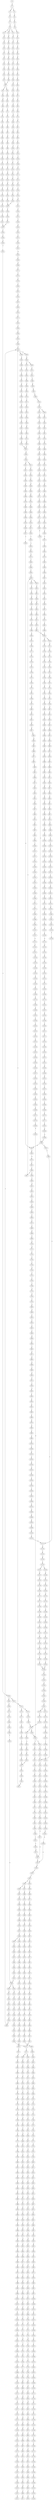 strict digraph  {
	S0 -> S1 [ label = C ];
	S1 -> S2 [ label = C ];
	S1 -> S3 [ label = A ];
	S2 -> S4 [ label = C ];
	S3 -> S5 [ label = C ];
	S4 -> S6 [ label = T ];
	S5 -> S7 [ label = T ];
	S6 -> S8 [ label = T ];
	S7 -> S9 [ label = T ];
	S8 -> S10 [ label = C ];
	S9 -> S11 [ label = C ];
	S9 -> S12 [ label = G ];
	S9 -> S13 [ label = T ];
	S10 -> S14 [ label = A ];
	S11 -> S15 [ label = A ];
	S12 -> S16 [ label = A ];
	S13 -> S17 [ label = A ];
	S14 -> S18 [ label = G ];
	S15 -> S19 [ label = G ];
	S16 -> S20 [ label = G ];
	S17 -> S21 [ label = G ];
	S18 -> S22 [ label = A ];
	S19 -> S23 [ label = C ];
	S20 -> S24 [ label = C ];
	S21 -> S25 [ label = C ];
	S22 -> S26 [ label = G ];
	S23 -> S27 [ label = C ];
	S24 -> S28 [ label = C ];
	S25 -> S29 [ label = C ];
	S26 -> S30 [ label = G ];
	S27 -> S31 [ label = G ];
	S28 -> S32 [ label = G ];
	S29 -> S33 [ label = G ];
	S30 -> S34 [ label = T ];
	S31 -> S35 [ label = C ];
	S32 -> S36 [ label = C ];
	S33 -> S37 [ label = T ];
	S34 -> S38 [ label = C ];
	S35 -> S39 [ label = C ];
	S36 -> S40 [ label = C ];
	S37 -> S41 [ label = C ];
	S38 -> S42 [ label = C ];
	S39 -> S43 [ label = C ];
	S40 -> S44 [ label = C ];
	S41 -> S45 [ label = C ];
	S42 -> S46 [ label = C ];
	S43 -> S47 [ label = C ];
	S44 -> S48 [ label = C ];
	S45 -> S49 [ label = C ];
	S46 -> S50 [ label = T ];
	S47 -> S51 [ label = T ];
	S48 -> S51 [ label = T ];
	S49 -> S52 [ label = A ];
	S50 -> S53 [ label = T ];
	S51 -> S54 [ label = T ];
	S51 -> S55 [ label = C ];
	S52 -> S56 [ label = C ];
	S53 -> S57 [ label = C ];
	S54 -> S58 [ label = C ];
	S55 -> S59 [ label = C ];
	S56 -> S60 [ label = C ];
	S57 -> S61 [ label = T ];
	S58 -> S62 [ label = A ];
	S59 -> S63 [ label = A ];
	S60 -> S64 [ label = A ];
	S61 -> S65 [ label = C ];
	S62 -> S66 [ label = C ];
	S63 -> S67 [ label = C ];
	S64 -> S68 [ label = C ];
	S65 -> S69 [ label = G ];
	S66 -> S70 [ label = G ];
	S67 -> S71 [ label = C ];
	S68 -> S72 [ label = C ];
	S69 -> S73 [ label = T ];
	S70 -> S74 [ label = C ];
	S71 -> S75 [ label = C ];
	S72 -> S76 [ label = G ];
	S73 -> S77 [ label = A ];
	S74 -> S78 [ label = T ];
	S75 -> S79 [ label = G ];
	S76 -> S80 [ label = A ];
	S77 -> S81 [ label = C ];
	S78 -> S82 [ label = C ];
	S79 -> S83 [ label = C ];
	S80 -> S84 [ label = T ];
	S81 -> S85 [ label = G ];
	S82 -> S86 [ label = C ];
	S83 -> S87 [ label = C ];
	S84 -> S88 [ label = C ];
	S85 -> S89 [ label = G ];
	S86 -> S90 [ label = G ];
	S87 -> S91 [ label = G ];
	S88 -> S92 [ label = G ];
	S89 -> S93 [ label = C ];
	S90 -> S94 [ label = G ];
	S91 -> S95 [ label = G ];
	S92 -> S96 [ label = G ];
	S93 -> S97 [ label = T ];
	S94 -> S98 [ label = T ];
	S95 -> S99 [ label = T ];
	S96 -> S100 [ label = T ];
	S97 -> S101 [ label = A ];
	S98 -> S102 [ label = T ];
	S99 -> S103 [ label = C ];
	S100 -> S104 [ label = T ];
	S101 -> S105 [ label = C ];
	S102 -> S106 [ label = G ];
	S103 -> S107 [ label = C ];
	S104 -> S108 [ label = C ];
	S105 -> S109 [ label = T ];
	S106 -> S110 [ label = C ];
	S107 -> S111 [ label = C ];
	S108 -> S112 [ label = C ];
	S109 -> S113 [ label = G ];
	S110 -> S114 [ label = A ];
	S111 -> S115 [ label = A ];
	S112 -> S116 [ label = A ];
	S113 -> S117 [ label = G ];
	S114 -> S118 [ label = C ];
	S115 -> S119 [ label = G ];
	S116 -> S120 [ label = G ];
	S117 -> S121 [ label = T ];
	S118 -> S122 [ label = T ];
	S119 -> S123 [ label = T ];
	S120 -> S124 [ label = T ];
	S121 -> S125 [ label = G ];
	S122 -> S126 [ label = G ];
	S123 -> S127 [ label = G ];
	S124 -> S128 [ label = G ];
	S125 -> S129 [ label = C ];
	S126 -> S130 [ label = G ];
	S127 -> S131 [ label = G ];
	S128 -> S132 [ label = G ];
	S129 -> S133 [ label = T ];
	S130 -> S134 [ label = T ];
	S131 -> S135 [ label = T ];
	S132 -> S136 [ label = T ];
	S133 -> S137 [ label = A ];
	S134 -> S138 [ label = C ];
	S135 -> S139 [ label = C ];
	S136 -> S140 [ label = C ];
	S137 -> S141 [ label = C ];
	S138 -> S142 [ label = G ];
	S139 -> S143 [ label = G ];
	S140 -> S143 [ label = G ];
	S141 -> S144 [ label = T ];
	S142 -> S145 [ label = T ];
	S143 -> S146 [ label = T ];
	S144 -> S147 [ label = G ];
	S145 -> S148 [ label = C ];
	S146 -> S149 [ label = C ];
	S147 -> S150 [ label = T ];
	S148 -> S151 [ label = C ];
	S149 -> S152 [ label = C ];
	S150 -> S153 [ label = A ];
	S151 -> S154 [ label = G ];
	S152 -> S154 [ label = G ];
	S153 -> S155 [ label = A ];
	S154 -> S156 [ label = T ];
	S155 -> S157 [ label = C ];
	S156 -> S158 [ label = C ];
	S157 -> S159 [ label = A ];
	S158 -> S160 [ label = A ];
	S159 -> S161 [ label = C ];
	S160 -> S162 [ label = C ];
	S161 -> S163 [ label = A ];
	S162 -> S164 [ label = C ];
	S163 -> S165 [ label = C ];
	S164 -> S166 [ label = C ];
	S164 -> S167 [ label = G ];
	S165 -> S168 [ label = G ];
	S166 -> S169 [ label = T ];
	S167 -> S170 [ label = A ];
	S168 -> S171 [ label = C ];
	S169 -> S172 [ label = G ];
	S170 -> S173 [ label = A ];
	S170 -> S174 [ label = G ];
	S171 -> S175 [ label = T ];
	S172 -> S176 [ label = T ];
	S173 -> S177 [ label = T ];
	S174 -> S178 [ label = T ];
	S175 -> S179 [ label = C ];
	S176 -> S180 [ label = C ];
	S177 -> S181 [ label = C ];
	S178 -> S182 [ label = C ];
	S179 -> S183 [ label = C ];
	S180 -> S184 [ label = C ];
	S181 -> S185 [ label = C ];
	S182 -> S186 [ label = C ];
	S183 -> S187 [ label = T ];
	S184 -> S188 [ label = T ];
	S185 -> S189 [ label = T ];
	S186 -> S190 [ label = A ];
	S186 -> S191 [ label = T ];
	S187 -> S192 [ label = A ];
	S188 -> S193 [ label = T ];
	S189 -> S194 [ label = C ];
	S190 -> S195 [ label = G ];
	S191 -> S196 [ label = C ];
	S192 -> S197 [ label = G ];
	S193 -> S198 [ label = G ];
	S194 -> S199 [ label = G ];
	S195 -> S200 [ label = T ];
	S195 -> S201 [ label = C ];
	S196 -> S202 [ label = G ];
	S197 -> S203 [ label = A ];
	S198 -> S204 [ label = A ];
	S198 -> S205 [ label = T ];
	S199 -> S206 [ label = A ];
	S200 -> S207 [ label = A ];
	S201 -> S208 [ label = T ];
	S202 -> S209 [ label = A ];
	S203 -> S210 [ label = A ];
	S204 -> S211 [ label = A ];
	S205 -> S212 [ label = A ];
	S206 -> S213 [ label = A ];
	S207 -> S214 [ label = G ];
	S208 -> S215 [ label = T ];
	S209 -> S216 [ label = A ];
	S210 -> S217 [ label = C ];
	S211 -> S218 [ label = C ];
	S212 -> S219 [ label = G ];
	S213 -> S220 [ label = C ];
	S214 -> S221 [ label = G ];
	S215 -> S222 [ label = C ];
	S216 -> S223 [ label = C ];
	S217 -> S224 [ label = T ];
	S218 -> S225 [ label = T ];
	S219 -> S226 [ label = G ];
	S220 -> S227 [ label = T ];
	S221 -> S228 [ label = G ];
	S222 -> S229 [ label = A ];
	S223 -> S227 [ label = T ];
	S224 -> S230 [ label = T ];
	S225 -> S231 [ label = T ];
	S226 -> S232 [ label = A ];
	S227 -> S233 [ label = T ];
	S228 -> S234 [ label = T ];
	S229 -> S235 [ label = C ];
	S230 -> S236 [ label = C ];
	S231 -> S237 [ label = C ];
	S232 -> S238 [ label = G ];
	S233 -> S239 [ label = C ];
	S234 -> S240 [ label = C ];
	S235 -> S241 [ label = G ];
	S236 -> S242 [ label = A ];
	S237 -> S243 [ label = A ];
	S238 -> S244 [ label = A ];
	S239 -> S245 [ label = A ];
	S240 -> S246 [ label = A ];
	S241 -> S247 [ label = C ];
	S242 -> S248 [ label = A ];
	S243 -> S249 [ label = A ];
	S244 -> S250 [ label = G ];
	S245 -> S251 [ label = A ];
	S246 -> S252 [ label = C ];
	S247 -> S253 [ label = C ];
	S248 -> S254 [ label = C ];
	S249 -> S254 [ label = C ];
	S250 -> S255 [ label = G ];
	S251 -> S254 [ label = C ];
	S252 -> S256 [ label = T ];
	S253 -> S257 [ label = C ];
	S254 -> S258 [ label = C ];
	S254 -> S259 [ label = T ];
	S255 -> S260 [ label = T ];
	S256 -> S261 [ label = C ];
	S257 -> S262 [ label = T ];
	S258 -> S263 [ label = G ];
	S259 -> S264 [ label = G ];
	S260 -> S265 [ label = C ];
	S261 -> S266 [ label = G ];
	S262 -> S267 [ label = T ];
	S263 -> S268 [ label = G ];
	S264 -> S269 [ label = G ];
	S264 -> S270 [ label = C ];
	S265 -> S271 [ label = C ];
	S266 -> S272 [ label = C ];
	S267 -> S273 [ label = C ];
	S268 -> S274 [ label = C ];
	S269 -> S275 [ label = C ];
	S270 -> S276 [ label = C ];
	S271 -> S277 [ label = C ];
	S272 -> S278 [ label = T ];
	S273 -> S279 [ label = A ];
	S274 -> S280 [ label = C ];
	S275 -> S281 [ label = C ];
	S276 -> S282 [ label = C ];
	S277 -> S283 [ label = A ];
	S277 -> S284 [ label = G ];
	S278 -> S285 [ label = T ];
	S279 -> S286 [ label = T ];
	S280 -> S287 [ label = C ];
	S281 -> S288 [ label = C ];
	S282 -> S289 [ label = T ];
	S283 -> S290 [ label = G ];
	S284 -> S291 [ label = G ];
	S285 -> S292 [ label = C ];
	S286 -> S293 [ label = C ];
	S287 -> S294 [ label = A ];
	S288 -> S295 [ label = A ];
	S289 -> S296 [ label = A ];
	S290 -> S297 [ label = A ];
	S291 -> S298 [ label = A ];
	S292 -> S299 [ label = A ];
	S293 -> S300 [ label = C ];
	S294 -> S301 [ label = G ];
	S295 -> S302 [ label = G ];
	S296 -> S303 [ label = G ];
	S297 -> S304 [ label = G ];
	S298 -> S305 [ label = G ];
	S299 -> S306 [ label = T ];
	S300 -> S307 [ label = A ];
	S301 -> S308 [ label = T ];
	S302 -> S309 [ label = G ];
	S303 -> S310 [ label = G ];
	S304 -> S311 [ label = C ];
	S305 -> S312 [ label = G ];
	S306 -> S313 [ label = C ];
	S307 -> S314 [ label = G ];
	S308 -> S315 [ label = T ];
	S309 -> S316 [ label = T ];
	S310 -> S317 [ label = T ];
	S311 -> S318 [ label = C ];
	S312 -> S319 [ label = C ];
	S313 -> S320 [ label = C ];
	S314 -> S321 [ label = A ];
	S315 -> S322 [ label = G ];
	S316 -> S323 [ label = G ];
	S317 -> S324 [ label = G ];
	S318 -> S325 [ label = A ];
	S319 -> S326 [ label = G ];
	S320 -> S327 [ label = A ];
	S321 -> S328 [ label = A ];
	S322 -> S329 [ label = T ];
	S323 -> S330 [ label = C ];
	S323 -> S331 [ label = G ];
	S324 -> S332 [ label = T ];
	S325 -> S333 [ label = C ];
	S326 -> S334 [ label = T ];
	S327 -> S314 [ label = G ];
	S328 -> S335 [ label = C ];
	S329 -> S336 [ label = G ];
	S330 -> S337 [ label = G ];
	S331 -> S338 [ label = G ];
	S332 -> S339 [ label = G ];
	S333 -> S340 [ label = G ];
	S334 -> S341 [ label = G ];
	S335 -> S342 [ label = C ];
	S336 -> S343 [ label = C ];
	S337 -> S344 [ label = C ];
	S338 -> S345 [ label = C ];
	S339 -> S346 [ label = C ];
	S340 -> S347 [ label = G ];
	S341 -> S348 [ label = G ];
	S342 -> S349 [ label = A ];
	S342 -> S350 [ label = G ];
	S343 -> S351 [ label = G ];
	S344 -> S352 [ label = G ];
	S345 -> S353 [ label = T ];
	S346 -> S354 [ label = G ];
	S347 -> S355 [ label = T ];
	S348 -> S356 [ label = T ];
	S349 -> S357 [ label = G ];
	S349 -> S358 [ label = C ];
	S350 -> S359 [ label = G ];
	S351 -> S360 [ label = T ];
	S352 -> S361 [ label = T ];
	S353 -> S362 [ label = T ];
	S354 -> S363 [ label = T ];
	S355 -> S364 [ label = T ];
	S356 -> S365 [ label = A ];
	S357 -> S366 [ label = A ];
	S358 -> S367 [ label = C ];
	S359 -> S368 [ label = A ];
	S360 -> S369 [ label = C ];
	S361 -> S370 [ label = C ];
	S362 -> S371 [ label = C ];
	S363 -> S372 [ label = C ];
	S364 -> S373 [ label = A ];
	S365 -> S374 [ label = T ];
	S366 -> S375 [ label = C ];
	S367 -> S376 [ label = A ];
	S368 -> S377 [ label = C ];
	S369 -> S378 [ label = G ];
	S370 -> S379 [ label = G ];
	S371 -> S380 [ label = G ];
	S372 -> S381 [ label = G ];
	S373 -> S382 [ label = C ];
	S374 -> S383 [ label = G ];
	S375 -> S384 [ label = T ];
	S376 -> S385 [ label = C ];
	S377 -> S386 [ label = G ];
	S378 -> S387 [ label = A ];
	S379 -> S388 [ label = T ];
	S380 -> S389 [ label = A ];
	S381 -> S387 [ label = A ];
	S382 -> S390 [ label = T ];
	S383 -> S391 [ label = A ];
	S384 -> S392 [ label = C ];
	S385 -> S393 [ label = C ];
	S386 -> S394 [ label = C ];
	S387 -> S395 [ label = A ];
	S388 -> S396 [ label = G ];
	S389 -> S397 [ label = A ];
	S390 -> S398 [ label = G ];
	S391 -> S399 [ label = G ];
	S392 -> S400 [ label = C ];
	S393 -> S401 [ label = C ];
	S394 -> S402 [ label = C ];
	S395 -> S403 [ label = C ];
	S396 -> S404 [ label = C ];
	S397 -> S405 [ label = C ];
	S398 -> S406 [ label = C ];
	S399 -> S407 [ label = C ];
	S400 -> S408 [ label = C ];
	S401 -> S409 [ label = C ];
	S402 -> S410 [ label = C ];
	S403 -> S411 [ label = C ];
	S403 -> S412 [ label = A ];
	S404 -> S413 [ label = A ];
	S405 -> S414 [ label = A ];
	S406 -> S415 [ label = A ];
	S407 -> S416 [ label = G ];
	S408 -> S417 [ label = A ];
	S409 -> S418 [ label = T ];
	S410 -> S419 [ label = A ];
	S411 -> S420 [ label = T ];
	S412 -> S421 [ label = C ];
	S413 -> S422 [ label = T ];
	S414 -> S423 [ label = C ];
	S415 -> S424 [ label = G ];
	S416 -> S425 [ label = G ];
	S417 -> S426 [ label = T ];
	S418 -> S427 [ label = T ];
	S419 -> S428 [ label = T ];
	S420 -> S429 [ label = T ];
	S421 -> S430 [ label = C ];
	S422 -> S431 [ label = C ];
	S423 -> S432 [ label = G ];
	S424 -> S433 [ label = A ];
	S425 -> S434 [ label = T ];
	S426 -> S435 [ label = C ];
	S427 -> S436 [ label = C ];
	S428 -> S437 [ label = C ];
	S429 -> S438 [ label = C ];
	S430 -> S439 [ label = C ];
	S431 -> S440 [ label = C ];
	S432 -> S441 [ label = C ];
	S433 -> S442 [ label = C ];
	S434 -> S443 [ label = C ];
	S435 -> S444 [ label = T ];
	S436 -> S445 [ label = C ];
	S436 -> S446 [ label = G ];
	S437 -> S447 [ label = G ];
	S438 -> S448 [ label = G ];
	S439 -> S449 [ label = G ];
	S440 -> S450 [ label = G ];
	S441 -> S451 [ label = G ];
	S442 -> S452 [ label = G ];
	S443 -> S453 [ label = G ];
	S444 -> S454 [ label = G ];
	S445 -> S455 [ label = T ];
	S446 -> S456 [ label = A ];
	S447 -> S457 [ label = T ];
	S448 -> S458 [ label = T ];
	S449 -> S459 [ label = T ];
	S450 -> S460 [ label = C ];
	S451 -> S461 [ label = C ];
	S452 -> S462 [ label = G ];
	S453 -> S463 [ label = C ];
	S454 -> S464 [ label = C ];
	S455 -> S465 [ label = G ];
	S456 -> S466 [ label = T ];
	S457 -> S467 [ label = C ];
	S458 -> S468 [ label = A ];
	S459 -> S469 [ label = A ];
	S460 -> S470 [ label = A ];
	S461 -> S471 [ label = A ];
	S462 -> S472 [ label = A ];
	S463 -> S473 [ label = A ];
	S464 -> S474 [ label = C ];
	S465 -> S475 [ label = T ];
	S466 -> S476 [ label = C ];
	S467 -> S477 [ label = C ];
	S468 -> S478 [ label = C ];
	S469 -> S479 [ label = C ];
	S470 -> S480 [ label = C ];
	S471 -> S481 [ label = C ];
	S472 -> S482 [ label = C ];
	S473 -> S483 [ label = C ];
	S474 -> S484 [ label = A ];
	S475 -> S485 [ label = C ];
	S476 -> S486 [ label = G ];
	S477 -> S487 [ label = T ];
	S478 -> S488 [ label = T ];
	S479 -> S489 [ label = G ];
	S480 -> S490 [ label = G ];
	S481 -> S491 [ label = G ];
	S482 -> S492 [ label = A ];
	S483 -> S493 [ label = G ];
	S484 -> S494 [ label = G ];
	S485 -> S495 [ label = C ];
	S486 -> S496 [ label = T ];
	S487 -> S497 [ label = C ];
	S488 -> S498 [ label = T ];
	S489 -> S499 [ label = T ];
	S490 -> S500 [ label = T ];
	S491 -> S501 [ label = T ];
	S492 -> S502 [ label = C ];
	S493 -> S503 [ label = C ];
	S494 -> S504 [ label = T ];
	S495 -> S505 [ label = T ];
	S496 -> S506 [ label = T ];
	S497 -> S507 [ label = T ];
	S498 -> S508 [ label = C ];
	S499 -> S509 [ label = C ];
	S500 -> S510 [ label = C ];
	S501 -> S511 [ label = C ];
	S502 -> S512 [ label = A ];
	S503 -> S513 [ label = G ];
	S504 -> S514 [ label = C ];
	S505 -> S515 [ label = T ];
	S506 -> S516 [ label = T ];
	S507 -> S517 [ label = T ];
	S508 -> S518 [ label = A ];
	S509 -> S519 [ label = C ];
	S510 -> S520 [ label = G ];
	S511 -> S521 [ label = C ];
	S512 -> S522 [ label = C ];
	S513 -> S523 [ label = C ];
	S514 -> S524 [ label = G ];
	S515 -> S198 [ label = G ];
	S516 -> S525 [ label = G ];
	S517 -> S526 [ label = C ];
	S518 -> S527 [ label = A ];
	S519 -> S528 [ label = A ];
	S520 -> S529 [ label = A ];
	S521 -> S530 [ label = A ];
	S522 -> S531 [ label = C ];
	S523 -> S532 [ label = G ];
	S524 -> S533 [ label = T ];
	S525 -> S534 [ label = T ];
	S526 -> S535 [ label = T ];
	S527 -> S536 [ label = G ];
	S528 -> S537 [ label = G ];
	S529 -> S538 [ label = G ];
	S530 -> S539 [ label = G ];
	S531 -> S540 [ label = T ];
	S532 -> S541 [ label = G ];
	S533 -> S542 [ label = A ];
	S534 -> S543 [ label = A ];
	S535 -> S544 [ label = C ];
	S536 -> S545 [ label = C ];
	S537 -> S546 [ label = C ];
	S538 -> S547 [ label = C ];
	S539 -> S548 [ label = C ];
	S540 -> S549 [ label = C ];
	S541 -> S550 [ label = C ];
	S542 -> S551 [ label = A ];
	S543 -> S552 [ label = G ];
	S544 -> S553 [ label = G ];
	S545 -> S554 [ label = G ];
	S546 -> S555 [ label = G ];
	S547 -> S556 [ label = G ];
	S548 -> S557 [ label = T ];
	S548 -> S555 [ label = G ];
	S549 -> S558 [ label = T ];
	S550 -> S559 [ label = T ];
	S551 -> S560 [ label = G ];
	S552 -> S561 [ label = G ];
	S553 -> S562 [ label = G ];
	S554 -> S563 [ label = A ];
	S555 -> S564 [ label = A ];
	S556 -> S565 [ label = A ];
	S557 -> S566 [ label = T ];
	S558 -> S567 [ label = A ];
	S559 -> S568 [ label = G ];
	S560 -> S569 [ label = A ];
	S561 -> S570 [ label = A ];
	S562 -> S571 [ label = A ];
	S563 -> S572 [ label = G ];
	S564 -> S573 [ label = G ];
	S565 -> S574 [ label = G ];
	S566 -> S222 [ label = C ];
	S567 -> S575 [ label = G ];
	S568 -> S576 [ label = G ];
	S569 -> S577 [ label = C ];
	S570 -> S578 [ label = A ];
	S571 -> S579 [ label = G ];
	S572 -> S580 [ label = T ];
	S573 -> S581 [ label = T ];
	S574 -> S582 [ label = T ];
	S575 -> S583 [ label = A ];
	S576 -> S584 [ label = A ];
	S577 -> S585 [ label = G ];
	S578 -> S586 [ label = A ];
	S579 -> S587 [ label = A ];
	S580 -> S588 [ label = C ];
	S581 -> S589 [ label = C ];
	S582 -> S590 [ label = C ];
	S583 -> S591 [ label = A ];
	S584 -> S592 [ label = A ];
	S585 -> S593 [ label = G ];
	S586 -> S594 [ label = G ];
	S587 -> S595 [ label = G ];
	S588 -> S596 [ label = C ];
	S589 -> S597 [ label = C ];
	S589 -> S598 [ label = T ];
	S590 -> S599 [ label = G ];
	S591 -> S600 [ label = C ];
	S592 -> S601 [ label = T ];
	S593 -> S602 [ label = C ];
	S594 -> S603 [ label = G ];
	S595 -> S604 [ label = G ];
	S596 -> S605 [ label = C ];
	S597 -> S605 [ label = C ];
	S598 -> S606 [ label = C ];
	S599 -> S607 [ label = A ];
	S600 -> S608 [ label = G ];
	S601 -> S609 [ label = G ];
	S602 -> S610 [ label = T ];
	S603 -> S611 [ label = T ];
	S604 -> S612 [ label = T ];
	S605 -> S613 [ label = T ];
	S605 -> S614 [ label = G ];
	S606 -> S615 [ label = G ];
	S607 -> S616 [ label = A ];
	S608 -> S617 [ label = A ];
	S609 -> S618 [ label = G ];
	S610 -> S619 [ label = C ];
	S611 -> S620 [ label = C ];
	S612 -> S621 [ label = C ];
	S613 -> S622 [ label = C ];
	S614 -> S623 [ label = C ];
	S615 -> S624 [ label = T ];
	S616 -> S625 [ label = C ];
	S617 -> S626 [ label = G ];
	S618 -> S627 [ label = G ];
	S619 -> S628 [ label = T ];
	S620 -> S629 [ label = C ];
	S621 -> S271 [ label = C ];
	S622 -> S630 [ label = C ];
	S623 -> S631 [ label = C ];
	S624 -> S632 [ label = C ];
	S625 -> S633 [ label = C ];
	S626 -> S634 [ label = G ];
	S627 -> S635 [ label = G ];
	S628 -> S636 [ label = C ];
	S629 -> S637 [ label = C ];
	S630 -> S638 [ label = G ];
	S631 -> S639 [ label = T ];
	S632 -> S640 [ label = T ];
	S633 -> S641 [ label = T ];
	S634 -> S642 [ label = T ];
	S635 -> S643 [ label = T ];
	S636 -> S644 [ label = G ];
	S637 -> S645 [ label = G ];
	S638 -> S646 [ label = G ];
	S639 -> S647 [ label = G ];
	S640 -> S648 [ label = G ];
	S641 -> S649 [ label = G ];
	S642 -> S650 [ label = G ];
	S643 -> S651 [ label = C ];
	S644 -> S652 [ label = A ];
	S645 -> S653 [ label = A ];
	S646 -> S654 [ label = T ];
	S647 -> S655 [ label = T ];
	S648 -> S656 [ label = T ];
	S649 -> S657 [ label = T ];
	S650 -> S658 [ label = T ];
	S651 -> S659 [ label = C ];
	S652 -> S660 [ label = A ];
	S653 -> S661 [ label = A ];
	S654 -> S662 [ label = C ];
	S655 -> S663 [ label = C ];
	S656 -> S664 [ label = T ];
	S657 -> S665 [ label = C ];
	S658 -> S666 [ label = C ];
	S659 -> S667 [ label = G ];
	S660 -> S668 [ label = G ];
	S661 -> S669 [ label = G ];
	S662 -> S670 [ label = T ];
	S663 -> S671 [ label = G ];
	S664 -> S672 [ label = C ];
	S665 -> S673 [ label = G ];
	S666 -> S674 [ label = C ];
	S667 -> S675 [ label = C ];
	S668 -> S676 [ label = T ];
	S669 -> S677 [ label = T ];
	S670 -> S678 [ label = G ];
	S671 -> S679 [ label = C ];
	S672 -> S680 [ label = C ];
	S673 -> S681 [ label = C ];
	S674 -> S682 [ label = C ];
	S675 -> S683 [ label = C ];
	S676 -> S684 [ label = C ];
	S677 -> S685 [ label = C ];
	S678 -> S686 [ label = G ];
	S679 -> S687 [ label = G ];
	S680 -> S688 [ label = G ];
	S681 -> S689 [ label = G ];
	S682 -> S690 [ label = T ];
	S683 -> S691 [ label = G ];
	S684 -> S692 [ label = G ];
	S685 -> S693 [ label = G ];
	S686 -> S694 [ label = A ];
	S687 -> S695 [ label = C ];
	S688 -> S696 [ label = T ];
	S689 -> S695 [ label = C ];
	S690 -> S697 [ label = G ];
	S691 -> S698 [ label = G ];
	S692 -> S699 [ label = C ];
	S693 -> S700 [ label = A ];
	S694 -> S701 [ label = G ];
	S695 -> S702 [ label = G ];
	S695 -> S703 [ label = A ];
	S696 -> S704 [ label = G ];
	S697 -> S705 [ label = T ];
	S698 -> S706 [ label = A ];
	S699 -> S707 [ label = G ];
	S700 -> S708 [ label = G ];
	S701 -> S709 [ label = G ];
	S702 -> S710 [ label = A ];
	S703 -> S711 [ label = A ];
	S704 -> S712 [ label = G ];
	S705 -> S713 [ label = C ];
	S706 -> S714 [ label = A ];
	S707 -> S715 [ label = G ];
	S708 -> S716 [ label = G ];
	S709 -> S717 [ label = G ];
	S710 -> S718 [ label = G ];
	S711 -> S719 [ label = C ];
	S712 -> S720 [ label = C ];
	S713 -> S721 [ label = C ];
	S714 -> S722 [ label = C ];
	S715 -> S723 [ label = C ];
	S716 -> S724 [ label = T ];
	S717 -> S725 [ label = T ];
	S718 -> S726 [ label = C ];
	S719 -> S727 [ label = C ];
	S720 -> S728 [ label = C ];
	S721 -> S729 [ label = T ];
	S722 -> S730 [ label = T ];
	S723 -> S731 [ label = T ];
	S724 -> S732 [ label = A ];
	S725 -> S733 [ label = G ];
	S726 -> S734 [ label = A ];
	S727 -> S735 [ label = C ];
	S728 -> S736 [ label = C ];
	S729 -> S737 [ label = A ];
	S730 -> S738 [ label = G ];
	S731 -> S739 [ label = A ];
	S732 -> S740 [ label = T ];
	S733 -> S741 [ label = T ];
	S734 -> S742 [ label = G ];
	S735 -> S743 [ label = G ];
	S736 -> S744 [ label = G ];
	S737 -> S745 [ label = C ];
	S738 -> S746 [ label = C ];
	S739 -> S747 [ label = T ];
	S740 -> S748 [ label = A ];
	S741 -> S749 [ label = T ];
	S742 -> S750 [ label = T ];
	S743 -> S751 [ label = T ];
	S744 -> S752 [ label = T ];
	S745 -> S753 [ label = T ];
	S746 -> S754 [ label = A ];
	S747 -> S755 [ label = A ];
	S748 -> S756 [ label = A ];
	S749 -> S757 [ label = C ];
	S750 -> S758 [ label = G ];
	S751 -> S759 [ label = A ];
	S752 -> S760 [ label = C ];
	S753 -> S761 [ label = A ];
	S754 -> S762 [ label = A ];
	S755 -> S763 [ label = G ];
	S756 -> S764 [ label = G ];
	S757 -> S765 [ label = C ];
	S758 -> S766 [ label = C ];
	S759 -> S767 [ label = C ];
	S760 -> S768 [ label = C ];
	S761 -> S769 [ label = C ];
	S762 -> S770 [ label = C ];
	S763 -> S771 [ label = T ];
	S764 -> S772 [ label = T ];
	S765 -> S773 [ label = A ];
	S766 -> S774 [ label = A ];
	S767 -> S775 [ label = A ];
	S768 -> S776 [ label = A ];
	S769 -> S777 [ label = C ];
	S770 -> S778 [ label = C ];
	S771 -> S779 [ label = A ];
	S772 -> S780 [ label = C ];
	S773 -> S781 [ label = G ];
	S774 -> S782 [ label = A ];
	S775 -> S783 [ label = G ];
	S776 -> S784 [ label = G ];
	S777 -> S785 [ label = A ];
	S778 -> S786 [ label = A ];
	S779 -> S787 [ label = G ];
	S780 -> S788 [ label = G ];
	S781 -> S789 [ label = C ];
	S782 -> S790 [ label = C ];
	S783 -> S791 [ label = C ];
	S784 -> S792 [ label = T ];
	S785 -> S793 [ label = G ];
	S786 -> S794 [ label = G ];
	S787 -> S795 [ label = C ];
	S788 -> S796 [ label = T ];
	S789 -> S797 [ label = A ];
	S790 -> S798 [ label = A ];
	S791 -> S799 [ label = A ];
	S792 -> S800 [ label = A ];
	S793 -> S801 [ label = G ];
	S794 -> S802 [ label = A ];
	S795 -> S803 [ label = C ];
	S796 -> S804 [ label = G ];
	S797 -> S805 [ label = G ];
	S798 -> S806 [ label = G ];
	S799 -> S807 [ label = G ];
	S800 -> S808 [ label = G ];
	S801 -> S809 [ label = A ];
	S802 -> S810 [ label = A ];
	S803 -> S811 [ label = G ];
	S804 -> S812 [ label = G ];
	S805 -> S813 [ label = A ];
	S806 -> S814 [ label = C ];
	S807 -> S815 [ label = G ];
	S808 -> S816 [ label = C ];
	S809 -> S817 [ label = G ];
	S810 -> S818 [ label = C ];
	S811 -> S819 [ label = A ];
	S812 -> S820 [ label = T ];
	S813 -> S821 [ label = T ];
	S814 -> S822 [ label = T ];
	S815 -> S823 [ label = T ];
	S816 -> S824 [ label = T ];
	S817 -> S825 [ label = A ];
	S818 -> S826 [ label = A ];
	S819 -> S827 [ label = A ];
	S820 -> S828 [ label = A ];
	S821 -> S829 [ label = A ];
	S822 -> S830 [ label = A ];
	S823 -> S831 [ label = G ];
	S824 -> S832 [ label = C ];
	S825 -> S833 [ label = G ];
	S826 -> S834 [ label = G ];
	S827 -> S835 [ label = A ];
	S828 -> S836 [ label = C ];
	S829 -> S837 [ label = A ];
	S830 -> S838 [ label = C ];
	S831 -> S839 [ label = C ];
	S832 -> S840 [ label = C ];
	S833 -> S841 [ label = T ];
	S834 -> S842 [ label = C ];
	S835 -> S843 [ label = C ];
	S836 -> S844 [ label = C ];
	S837 -> S845 [ label = A ];
	S838 -> S846 [ label = G ];
	S839 -> S847 [ label = A ];
	S840 -> S848 [ label = A ];
	S841 -> S849 [ label = C ];
	S842 -> S850 [ label = C ];
	S843 -> S851 [ label = C ];
	S844 -> S852 [ label = G ];
	S845 -> S853 [ label = A ];
	S846 -> S854 [ label = A ];
	S847 -> S855 [ label = C ];
	S848 -> S856 [ label = C ];
	S849 -> S857 [ label = A ];
	S850 -> S858 [ label = G ];
	S851 -> S859 [ label = C ];
	S852 -> S860 [ label = G ];
	S853 -> S861 [ label = A ];
	S854 -> S862 [ label = G ];
	S855 -> S863 [ label = G ];
	S856 -> S864 [ label = C ];
	S857 -> S865 [ label = G ];
	S858 -> S866 [ label = T ];
	S859 -> S867 [ label = C ];
	S860 -> S868 [ label = T ];
	S861 -> S869 [ label = C ];
	S862 -> S870 [ label = A ];
	S863 -> S871 [ label = C ];
	S864 -> S872 [ label = G ];
	S865 -> S873 [ label = G ];
	S866 -> S874 [ label = C ];
	S867 -> S875 [ label = G ];
	S868 -> S876 [ label = G ];
	S869 -> S877 [ label = T ];
	S870 -> S878 [ label = A ];
	S871 -> S879 [ label = G ];
	S872 -> S880 [ label = G ];
	S873 -> S881 [ label = A ];
	S874 -> S882 [ label = C ];
	S875 -> S883 [ label = A ];
	S876 -> S884 [ label = G ];
	S877 -> S885 [ label = T ];
	S878 -> S886 [ label = C ];
	S879 -> S887 [ label = G ];
	S880 -> S888 [ label = A ];
	S881 -> S889 [ label = C ];
	S882 -> S890 [ label = T ];
	S883 -> S891 [ label = C ];
	S884 -> S892 [ label = T ];
	S885 -> S893 [ label = T ];
	S886 -> S894 [ label = T ];
	S887 -> S895 [ label = T ];
	S888 -> S896 [ label = C ];
	S889 -> S897 [ label = C ];
	S890 -> S898 [ label = C ];
	S891 -> S899 [ label = T ];
	S892 -> S900 [ label = T ];
	S893 -> S901 [ label = G ];
	S894 -> S902 [ label = G ];
	S895 -> S903 [ label = G ];
	S896 -> S904 [ label = G ];
	S897 -> S905 [ label = A ];
	S898 -> S906 [ label = T ];
	S899 -> S907 [ label = A ];
	S900 -> S908 [ label = A ];
	S901 -> S909 [ label = C ];
	S902 -> S910 [ label = G ];
	S903 -> S911 [ label = C ];
	S904 -> S912 [ label = T ];
	S905 -> S913 [ label = G ];
	S906 -> S914 [ label = G ];
	S907 -> S915 [ label = G ];
	S908 -> S916 [ label = G ];
	S909 -> S917 [ label = C ];
	S910 -> S918 [ label = C ];
	S911 -> S919 [ label = C ];
	S912 -> S920 [ label = C ];
	S913 -> S921 [ label = T ];
	S914 -> S922 [ label = T ];
	S915 -> S923 [ label = A ];
	S916 -> S924 [ label = A ];
	S917 -> S925 [ label = G ];
	S918 -> S926 [ label = G ];
	S919 -> S927 [ label = G ];
	S920 -> S928 [ label = G ];
	S921 -> S929 [ label = C ];
	S922 -> S930 [ label = C ];
	S923 -> S931 [ label = A ];
	S924 -> S932 [ label = A ];
	S925 -> S933 [ label = T ];
	S926 -> S934 [ label = C ];
	S927 -> S935 [ label = C ];
	S928 -> S936 [ label = T ];
	S929 -> S937 [ label = T ];
	S930 -> S938 [ label = G ];
	S931 -> S939 [ label = T ];
	S932 -> S940 [ label = G ];
	S933 -> S941 [ label = A ];
	S934 -> S942 [ label = A ];
	S935 -> S943 [ label = A ];
	S936 -> S944 [ label = G ];
	S937 -> S945 [ label = C ];
	S938 -> S946 [ label = T ];
	S939 -> S947 [ label = C ];
	S940 -> S948 [ label = G ];
	S941 -> S949 [ label = G ];
	S942 -> S950 [ label = G ];
	S943 -> S951 [ label = A ];
	S944 -> S952 [ label = A ];
	S945 -> S953 [ label = T ];
	S946 -> S954 [ label = G ];
	S947 -> S955 [ label = G ];
	S948 -> S956 [ label = G ];
	S949 -> S957 [ label = C ];
	S950 -> S958 [ label = C ];
	S951 -> S959 [ label = C ];
	S952 -> S960 [ label = C ];
	S953 -> S961 [ label = G ];
	S954 -> S962 [ label = G ];
	S955 -> S963 [ label = G ];
	S956 -> S964 [ label = G ];
	S957 -> S965 [ label = C ];
	S958 -> S966 [ label = G ];
	S959 -> S967 [ label = C ];
	S960 -> S968 [ label = C ];
	S961 -> S969 [ label = T ];
	S962 -> S970 [ label = T ];
	S963 -> S971 [ label = G ];
	S964 -> S972 [ label = G ];
	S965 -> S973 [ label = G ];
	S966 -> S974 [ label = G ];
	S967 -> S975 [ label = A ];
	S968 -> S976 [ label = G ];
	S969 -> S977 [ label = A ];
	S970 -> S978 [ label = A ];
	S971 -> S979 [ label = T ];
	S972 -> S980 [ label = T ];
	S973 -> S981 [ label = G ];
	S974 -> S982 [ label = G ];
	S975 -> S983 [ label = G ];
	S976 -> S984 [ label = G ];
	S979 -> S985 [ label = A ];
	S980 -> S986 [ label = C ];
	S981 -> S987 [ label = T ];
	S982 -> S988 [ label = T ];
	S983 -> S989 [ label = T ];
	S984 -> S990 [ label = T ];
	S985 -> S991 [ label = T ];
	S986 -> S992 [ label = C ];
	S987 -> S993 [ label = G ];
	S988 -> S994 [ label = G ];
	S989 -> S995 [ label = C ];
	S990 -> S996 [ label = C ];
	S991 -> S997 [ label = C ];
	S992 -> S998 [ label = G ];
	S993 -> S999 [ label = A ];
	S994 -> S1000 [ label = C ];
	S995 -> S1001 [ label = G ];
	S996 -> S1002 [ label = G ];
	S997 -> S1003 [ label = C ];
	S998 -> S1004 [ label = T ];
	S999 -> S1005 [ label = C ];
	S1000 -> S1006 [ label = C ];
	S1001 -> S1007 [ label = C ];
	S1002 -> S1008 [ label = C ];
	S1003 -> S1009 [ label = C ];
	S1004 -> S1010 [ label = C ];
	S1005 -> S1011 [ label = G ];
	S1006 -> S1012 [ label = G ];
	S1007 -> S1013 [ label = G ];
	S1008 -> S1014 [ label = G ];
	S1009 -> S1015 [ label = G ];
	S1010 -> S1016 [ label = G ];
	S1011 -> S1017 [ label = T ];
	S1012 -> S1018 [ label = C ];
	S1013 -> S1019 [ label = C ];
	S1014 -> S1020 [ label = T ];
	S1015 -> S1021 [ label = A ];
	S1016 -> S1022 [ label = G ];
	S1017 -> S1023 [ label = G ];
	S1018 -> S1024 [ label = C ];
	S1019 -> S1025 [ label = A ];
	S1020 -> S1026 [ label = A ];
	S1021 -> S1027 [ label = A ];
	S1022 -> S1028 [ label = A ];
	S1023 -> S1029 [ label = G ];
	S1024 -> S1030 [ label = G ];
	S1025 -> S1031 [ label = G ];
	S1026 -> S1032 [ label = G ];
	S1027 -> S1033 [ label = A ];
	S1028 -> S1034 [ label = A ];
	S1029 -> S1035 [ label = G ];
	S1030 -> S1036 [ label = G ];
	S1031 -> S1037 [ label = C ];
	S1032 -> S1038 [ label = C ];
	S1033 -> S1039 [ label = G ];
	S1034 -> S1040 [ label = C ];
	S1035 -> S1041 [ label = T ];
	S1036 -> S1042 [ label = T ];
	S1037 -> S1043 [ label = C ];
	S1038 -> S1044 [ label = C ];
	S1039 -> S1045 [ label = T ];
	S1040 -> S1046 [ label = T ];
	S1041 -> S1047 [ label = A ];
	S1042 -> S1048 [ label = G ];
	S1043 -> S1049 [ label = G ];
	S1044 -> S1050 [ label = G ];
	S1045 -> S1051 [ label = G ];
	S1046 -> S1052 [ label = A ];
	S1047 -> S1053 [ label = C ];
	S1048 -> S1054 [ label = G ];
	S1049 -> S1055 [ label = G ];
	S1050 -> S1056 [ label = C ];
	S1051 -> S1057 [ label = T ];
	S1052 -> S1058 [ label = C ];
	S1053 -> S1059 [ label = T ];
	S1054 -> S1060 [ label = T ];
	S1055 -> S1061 [ label = T ];
	S1056 -> S1062 [ label = T ];
	S1057 -> S1063 [ label = C ];
	S1058 -> S1064 [ label = A ];
	S1059 -> S1065 [ label = A ];
	S1060 -> S1066 [ label = G ];
	S1061 -> S1067 [ label = G ];
	S1062 -> S1068 [ label = G ];
	S1063 -> S1069 [ label = G ];
	S1064 -> S1070 [ label = A ];
	S1065 -> S1071 [ label = T ];
	S1066 -> S1072 [ label = G ];
	S1067 -> S1073 [ label = G ];
	S1068 -> S1074 [ label = G ];
	S1069 -> S1075 [ label = T ];
	S1070 -> S1076 [ label = C ];
	S1071 -> S1077 [ label = T ];
	S1072 -> S1078 [ label = A ];
	S1073 -> S1079 [ label = A ];
	S1074 -> S1080 [ label = A ];
	S1075 -> S1081 [ label = C ];
	S1076 -> S1082 [ label = G ];
	S1077 -> S1083 [ label = G ];
	S1078 -> S1084 [ label = A ];
	S1079 -> S1085 [ label = A ];
	S1080 -> S1086 [ label = A ];
	S1081 -> S1087 [ label = G ];
	S1082 -> S1088 [ label = A ];
	S1083 -> S1089 [ label = G ];
	S1084 -> S1090 [ label = C ];
	S1085 -> S1091 [ label = G ];
	S1086 -> S1092 [ label = G ];
	S1087 -> S1093 [ label = G ];
	S1088 -> S1094 [ label = A ];
	S1089 -> S1095 [ label = A ];
	S1090 -> S1096 [ label = C ];
	S1091 -> S1097 [ label = A ];
	S1092 -> S1098 [ label = A ];
	S1093 -> S1099 [ label = A ];
	S1094 -> S1100 [ label = A ];
	S1095 -> S1101 [ label = A ];
	S1096 -> S1102 [ label = T ];
	S1097 -> S1103 [ label = A ];
	S1098 -> S1104 [ label = A ];
	S1099 -> S1105 [ label = A ];
	S1100 -> S1106 [ label = A ];
	S1101 -> S1107 [ label = C ];
	S1102 -> S1108 [ label = C ];
	S1103 -> S1109 [ label = C ];
	S1104 -> S1110 [ label = C ];
	S1105 -> S1111 [ label = C ];
	S1106 -> S1112 [ label = C ];
	S1107 -> S1113 [ label = G ];
	S1108 -> S1114 [ label = G ];
	S1109 -> S1115 [ label = G ];
	S1110 -> S1115 [ label = G ];
	S1111 -> S1116 [ label = A ];
	S1112 -> S1117 [ label = A ];
	S1113 -> S1118 [ label = G ];
	S1114 -> S1119 [ label = G ];
	S1115 -> S1120 [ label = G ];
	S1116 -> S1121 [ label = G ];
	S1117 -> S1122 [ label = G ];
	S1118 -> S1123 [ label = T ];
	S1119 -> S1124 [ label = C ];
	S1120 -> S1125 [ label = C ];
	S1121 -> S1126 [ label = G ];
	S1122 -> S1127 [ label = A ];
	S1123 -> S1128 [ label = A ];
	S1124 -> S1129 [ label = A ];
	S1125 -> S1130 [ label = A ];
	S1126 -> S1131 [ label = A ];
	S1127 -> S1132 [ label = A ];
	S1128 -> S1133 [ label = C ];
	S1129 -> S1134 [ label = C ];
	S1130 -> S1135 [ label = C ];
	S1131 -> S1136 [ label = A ];
	S1132 -> S1137 [ label = G ];
	S1133 -> S1138 [ label = G ];
	S1134 -> S1139 [ label = G ];
	S1135 -> S1140 [ label = C ];
	S1135 -> S1141 [ label = T ];
	S1136 -> S1142 [ label = T ];
	S1137 -> S1143 [ label = G ];
	S1138 -> S1144 [ label = A ];
	S1139 -> S1145 [ label = C ];
	S1140 -> S1146 [ label = G ];
	S1141 -> S1147 [ label = G ];
	S1142 -> S1148 [ label = A ];
	S1143 -> S1149 [ label = G ];
	S1144 -> S1150 [ label = A ];
	S1145 -> S1151 [ label = G ];
	S1146 -> S1152 [ label = G ];
	S1147 -> S1153 [ label = G ];
	S1148 -> S1154 [ label = G ];
	S1149 -> S1155 [ label = G ];
	S1150 -> S1156 [ label = G ];
	S1151 -> S1157 [ label = C ];
	S1152 -> S1158 [ label = G ];
	S1153 -> S1159 [ label = G ];
	S1154 -> S1160 [ label = T ];
	S1155 -> S1161 [ label = T ];
	S1156 -> S1162 [ label = A ];
	S1157 -> S1163 [ label = G ];
	S1158 -> S1164 [ label = A ];
	S1159 -> S1165 [ label = A ];
	S1160 -> S1166 [ label = C ];
	S1161 -> S1167 [ label = C ];
	S1162 -> S1168 [ label = A ];
	S1163 -> S1169 [ label = C ];
	S1164 -> S1170 [ label = A ];
	S1165 -> S1171 [ label = A ];
	S1166 -> S1172 [ label = T ];
	S1167 -> S1173 [ label = T ];
	S1168 -> S1174 [ label = G ];
	S1169 -> S1175 [ label = G ];
	S1170 -> S1176 [ label = T ];
	S1171 -> S1177 [ label = C ];
	S1172 -> S1178 [ label = C ];
	S1173 -> S1179 [ label = C ];
	S1174 -> S1180 [ label = T ];
	S1175 -> S1181 [ label = T ];
	S1176 -> S1182 [ label = T ];
	S1177 -> S1183 [ label = T ];
	S1178 -> S1184 [ label = T ];
	S1179 -> S1185 [ label = T ];
	S1180 -> S1186 [ label = G ];
	S1181 -> S1187 [ label = C ];
	S1182 -> S1188 [ label = G ];
	S1183 -> S1189 [ label = G ];
	S1184 -> S1190 [ label = C ];
	S1185 -> S1191 [ label = C ];
	S1186 -> S1192 [ label = T ];
	S1187 -> S1193 [ label = G ];
	S1188 -> S1194 [ label = A ];
	S1189 -> S1195 [ label = G ];
	S1190 -> S1196 [ label = T ];
	S1191 -> S1197 [ label = G ];
	S1192 -> S1198 [ label = C ];
	S1193 -> S1199 [ label = A ];
	S1194 -> S1200 [ label = A ];
	S1195 -> S1201 [ label = A ];
	S1196 -> S1202 [ label = G ];
	S1197 -> S1203 [ label = T ];
	S1198 -> S1204 [ label = C ];
	S1199 -> S1205 [ label = C ];
	S1200 -> S1206 [ label = C ];
	S1201 -> S1207 [ label = C ];
	S1202 -> S1208 [ label = A ];
	S1203 -> S1209 [ label = G ];
	S1204 -> S1210 [ label = T ];
	S1205 -> S1211 [ label = G ];
	S1206 -> S1212 [ label = C ];
	S1207 -> S1213 [ label = C ];
	S1208 -> S1214 [ label = G ];
	S1209 -> S1215 [ label = G ];
	S1210 -> S1216 [ label = G ];
	S1211 -> S1217 [ label = C ];
	S1212 -> S1218 [ label = C ];
	S1213 -> S1219 [ label = C ];
	S1214 -> S1220 [ label = T ];
	S1215 -> S1221 [ label = T ];
	S1216 -> S1222 [ label = G ];
	S1217 -> S1223 [ label = G ];
	S1218 -> S1224 [ label = G ];
	S1219 -> S1225 [ label = G ];
	S1220 -> S1226 [ label = A ];
	S1221 -> S1227 [ label = A ];
	S1222 -> S1228 [ label = C ];
	S1223 -> S1229 [ label = C ];
	S1224 -> S1230 [ label = T ];
	S1225 -> S1231 [ label = T ];
	S1228 -> S1232 [ label = C ];
	S1229 -> S1233 [ label = C ];
	S1230 -> S1234 [ label = C ];
	S1231 -> S1235 [ label = C ];
	S1232 -> S1236 [ label = T ];
	S1233 -> S1237 [ label = T ];
	S1234 -> S1238 [ label = T ];
	S1235 -> S1239 [ label = T ];
	S1236 -> S1240 [ label = G ];
	S1237 -> S1241 [ label = C ];
	S1238 -> S1242 [ label = C ];
	S1239 -> S1243 [ label = C ];
	S1240 -> S1244 [ label = G ];
	S1241 -> S1245 [ label = G ];
	S1242 -> S1246 [ label = G ];
	S1243 -> S1246 [ label = G ];
	S1244 -> S1247 [ label = G ];
	S1245 -> S1248 [ label = G ];
	S1246 -> S1249 [ label = G ];
	S1247 -> S1250 [ label = T ];
	S1248 -> S1251 [ label = G ];
	S1249 -> S1252 [ label = C ];
	S1250 -> S1253 [ label = C ];
	S1251 -> S1254 [ label = C ];
	S1252 -> S1255 [ label = A ];
	S1253 -> S1256 [ label = C ];
	S1254 -> S1257 [ label = T ];
	S1255 -> S1258 [ label = C ];
	S1256 -> S1259 [ label = C ];
	S1257 -> S1260 [ label = C ];
	S1258 -> S1261 [ label = C ];
	S1259 -> S1262 [ label = G ];
	S1260 -> S1263 [ label = A ];
	S1261 -> S1264 [ label = G ];
	S1262 -> S1265 [ label = A ];
	S1263 -> S1266 [ label = C ];
	S1264 -> S1267 [ label = A ];
	S1265 -> S1268 [ label = G ];
	S1266 -> S1269 [ label = G ];
	S1267 -> S1270 [ label = G ];
	S1267 -> S1271 [ label = A ];
	S1268 -> S1272 [ label = T ];
	S1269 -> S1273 [ label = T ];
	S1270 -> S1274 [ label = T ];
	S1271 -> S1275 [ label = T ];
	S1272 -> S1276 [ label = C ];
	S1273 -> S1277 [ label = C ];
	S1274 -> S1278 [ label = C ];
	S1275 -> S1279 [ label = G ];
	S1276 -> S1280 [ label = C ];
	S1277 -> S1281 [ label = C ];
	S1278 -> S186 [ label = C ];
	S1279 -> S1282 [ label = T ];
	S1280 -> S1283 [ label = A ];
	S1281 -> S1284 [ label = A ];
	S1282 -> S1285 [ label = A ];
	S1283 -> S195 [ label = G ];
	S1284 -> S1286 [ label = G ];
	S1285 -> S1287 [ label = G ];
	S1286 -> S548 [ label = C ];
	S1287 -> S1288 [ label = T ];
	S1288 -> S1289 [ label = T ];
	S1289 -> S1290 [ label = T ];
	S1290 -> S1291 [ label = C ];
	S1291 -> S1292 [ label = A ];
	S1292 -> S1293 [ label = C ];
	S1293 -> S1294 [ label = T ];
	S1294 -> S1295 [ label = C ];
	S1295 -> S1296 [ label = C ];
	S1296 -> S1297 [ label = T ];
	S1297 -> S1298 [ label = T ];
	S1298 -> S1299 [ label = T ];
	S1299 -> S1300 [ label = C ];
	S1300 -> S1301 [ label = A ];
	S1301 -> S1302 [ label = T ];
	S1302 -> S1303 [ label = C ];
	S1303 -> S1304 [ label = C ];
	S1304 -> S1305 [ label = A ];
	S1305 -> S1306 [ label = G ];
	S1306 -> S321 [ label = A ];
}
